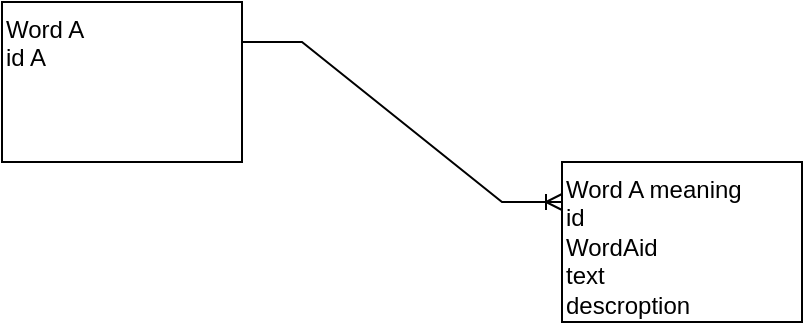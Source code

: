 <mxfile version="21.2.1" type="device">
  <diagram id="q_2xvofkQg4NONyN9xWM" name="Page-1">
    <mxGraphModel dx="2058" dy="828" grid="1" gridSize="10" guides="1" tooltips="1" connect="1" arrows="1" fold="1" page="1" pageScale="1" pageWidth="850" pageHeight="1100" math="0" shadow="0">
      <root>
        <mxCell id="0" />
        <mxCell id="1" parent="0" />
        <mxCell id="UQIRgHB9haQ4A2VbqOZ0-1" value="Word A&lt;br&gt;id A" style="rounded=0;whiteSpace=wrap;html=1;align=left;verticalAlign=top;" parent="1" vertex="1">
          <mxGeometry x="80" y="80" width="120" height="80" as="geometry" />
        </mxCell>
        <mxCell id="g7gWRUiAFA0auau8Vz1S-1" value="Word A meaning&lt;br&gt;id&lt;br&gt;WordAid&lt;br&gt;text&lt;br&gt;descroption" style="rounded=0;whiteSpace=wrap;html=1;align=left;verticalAlign=top;" parent="1" vertex="1">
          <mxGeometry x="360" y="160" width="120" height="80" as="geometry" />
        </mxCell>
        <mxCell id="g7gWRUiAFA0auau8Vz1S-2" value="" style="edgeStyle=entityRelationEdgeStyle;fontSize=12;html=1;endArrow=ERoneToMany;rounded=0;exitX=1;exitY=0.25;exitDx=0;exitDy=0;entryX=0;entryY=0.25;entryDx=0;entryDy=0;" parent="1" source="UQIRgHB9haQ4A2VbqOZ0-1" target="g7gWRUiAFA0auau8Vz1S-1" edge="1">
          <mxGeometry width="100" height="100" relative="1" as="geometry">
            <mxPoint x="350" y="290" as="sourcePoint" />
            <mxPoint x="450" y="190" as="targetPoint" />
          </mxGeometry>
        </mxCell>
      </root>
    </mxGraphModel>
  </diagram>
</mxfile>
